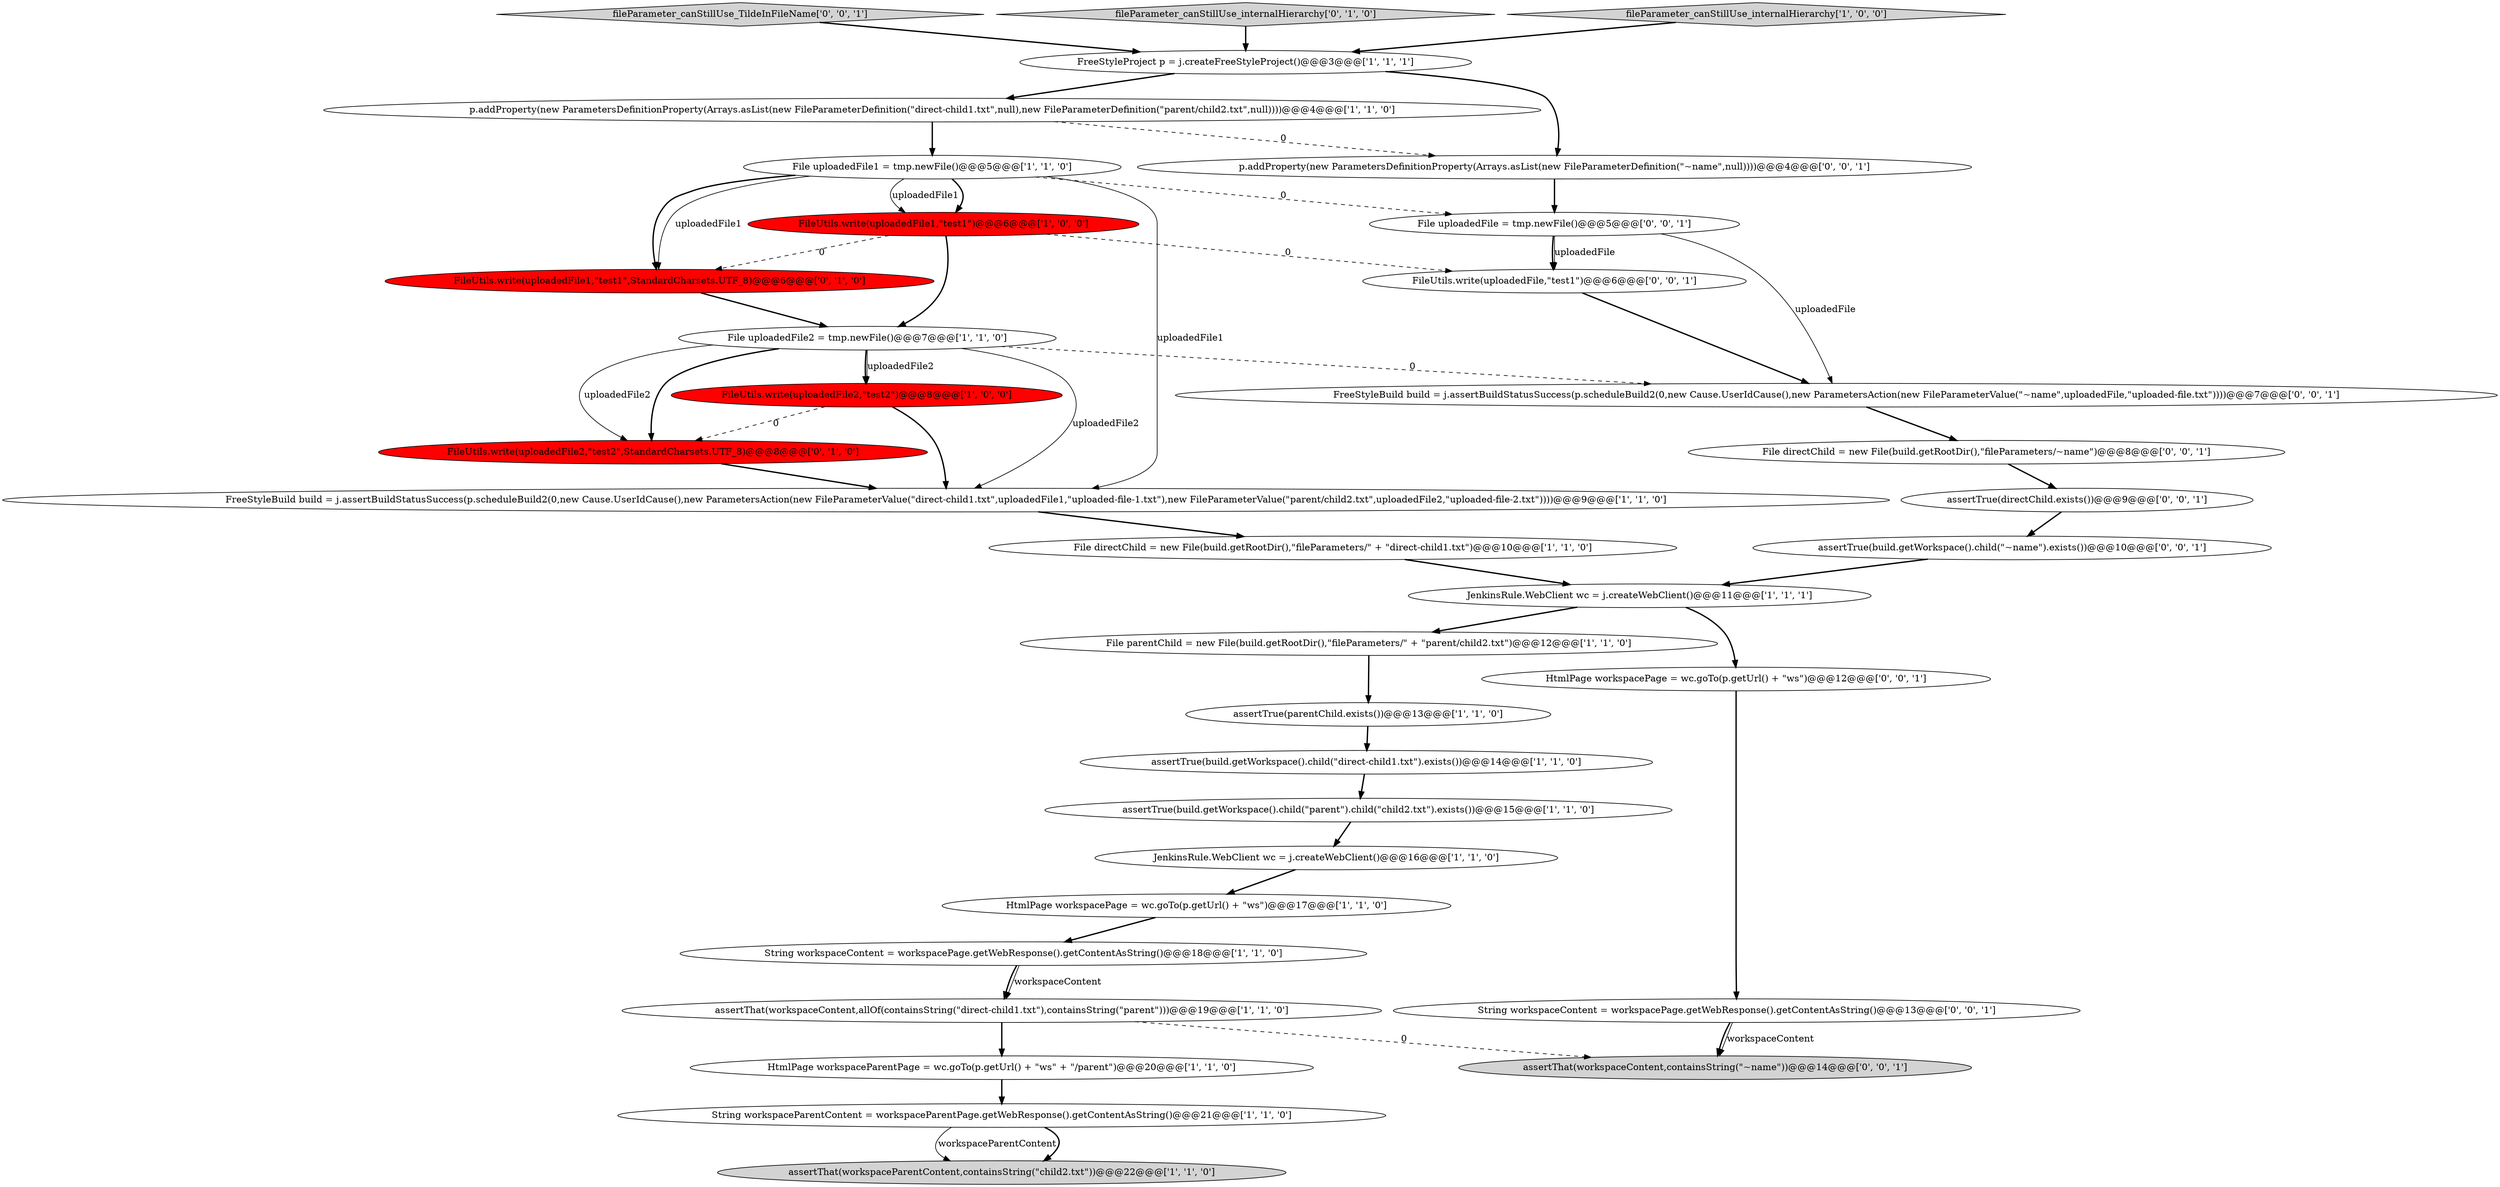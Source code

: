 digraph {
13 [style = filled, label = "HtmlPage workspacePage = wc.goTo(p.getUrl() + \"ws\")@@@17@@@['1', '1', '0']", fillcolor = white, shape = ellipse image = "AAA0AAABBB1BBB"];
9 [style = filled, label = "p.addProperty(new ParametersDefinitionProperty(Arrays.asList(new FileParameterDefinition(\"direct-child1.txt\",null),new FileParameterDefinition(\"parent/child2.txt\",null))))@@@4@@@['1', '1', '0']", fillcolor = white, shape = ellipse image = "AAA0AAABBB1BBB"];
0 [style = filled, label = "assertThat(workspaceContent,allOf(containsString(\"direct-child1.txt\"),containsString(\"parent\")))@@@19@@@['1', '1', '0']", fillcolor = white, shape = ellipse image = "AAA0AAABBB1BBB"];
33 [style = filled, label = "p.addProperty(new ParametersDefinitionProperty(Arrays.asList(new FileParameterDefinition(\"~name\",null))))@@@4@@@['0', '0', '1']", fillcolor = white, shape = ellipse image = "AAA0AAABBB3BBB"];
3 [style = filled, label = "File uploadedFile2 = tmp.newFile()@@@7@@@['1', '1', '0']", fillcolor = white, shape = ellipse image = "AAA0AAABBB1BBB"];
26 [style = filled, label = "assertTrue(build.getWorkspace().child(\"~name\").exists())@@@10@@@['0', '0', '1']", fillcolor = white, shape = ellipse image = "AAA0AAABBB3BBB"];
24 [style = filled, label = "File uploadedFile = tmp.newFile()@@@5@@@['0', '0', '1']", fillcolor = white, shape = ellipse image = "AAA0AAABBB3BBB"];
20 [style = filled, label = "FreeStyleProject p = j.createFreeStyleProject()@@@3@@@['1', '1', '1']", fillcolor = white, shape = ellipse image = "AAA0AAABBB1BBB"];
2 [style = filled, label = "assertTrue(parentChild.exists())@@@13@@@['1', '1', '0']", fillcolor = white, shape = ellipse image = "AAA0AAABBB1BBB"];
7 [style = filled, label = "FreeStyleBuild build = j.assertBuildStatusSuccess(p.scheduleBuild2(0,new Cause.UserIdCause(),new ParametersAction(new FileParameterValue(\"direct-child1.txt\",uploadedFile1,\"uploaded-file-1.txt\"),new FileParameterValue(\"parent/child2.txt\",uploadedFile2,\"uploaded-file-2.txt\"))))@@@9@@@['1', '1', '0']", fillcolor = white, shape = ellipse image = "AAA0AAABBB1BBB"];
29 [style = filled, label = "fileParameter_canStillUse_TildeInFileName['0', '0', '1']", fillcolor = lightgray, shape = diamond image = "AAA0AAABBB3BBB"];
5 [style = filled, label = "JenkinsRule.WebClient wc = j.createWebClient()@@@16@@@['1', '1', '0']", fillcolor = white, shape = ellipse image = "AAA0AAABBB1BBB"];
32 [style = filled, label = "assertTrue(directChild.exists())@@@9@@@['0', '0', '1']", fillcolor = white, shape = ellipse image = "AAA0AAABBB3BBB"];
19 [style = filled, label = "File parentChild = new File(build.getRootDir(),\"fileParameters/\" + \"parent/child2.txt\")@@@12@@@['1', '1', '0']", fillcolor = white, shape = ellipse image = "AAA0AAABBB1BBB"];
23 [style = filled, label = "fileParameter_canStillUse_internalHierarchy['0', '1', '0']", fillcolor = lightgray, shape = diamond image = "AAA0AAABBB2BBB"];
31 [style = filled, label = "assertThat(workspaceContent,containsString(\"~name\"))@@@14@@@['0', '0', '1']", fillcolor = lightgray, shape = ellipse image = "AAA0AAABBB3BBB"];
22 [style = filled, label = "FileUtils.write(uploadedFile2,\"test2\",StandardCharsets.UTF_8)@@@8@@@['0', '1', '0']", fillcolor = red, shape = ellipse image = "AAA1AAABBB2BBB"];
28 [style = filled, label = "HtmlPage workspacePage = wc.goTo(p.getUrl() + \"ws\")@@@12@@@['0', '0', '1']", fillcolor = white, shape = ellipse image = "AAA0AAABBB3BBB"];
12 [style = filled, label = "JenkinsRule.WebClient wc = j.createWebClient()@@@11@@@['1', '1', '1']", fillcolor = white, shape = ellipse image = "AAA0AAABBB1BBB"];
15 [style = filled, label = "String workspaceContent = workspacePage.getWebResponse().getContentAsString()@@@18@@@['1', '1', '0']", fillcolor = white, shape = ellipse image = "AAA0AAABBB1BBB"];
18 [style = filled, label = "FileUtils.write(uploadedFile1,\"test1\")@@@6@@@['1', '0', '0']", fillcolor = red, shape = ellipse image = "AAA1AAABBB1BBB"];
30 [style = filled, label = "FreeStyleBuild build = j.assertBuildStatusSuccess(p.scheduleBuild2(0,new Cause.UserIdCause(),new ParametersAction(new FileParameterValue(\"~name\",uploadedFile,\"uploaded-file.txt\"))))@@@7@@@['0', '0', '1']", fillcolor = white, shape = ellipse image = "AAA0AAABBB3BBB"];
16 [style = filled, label = "HtmlPage workspaceParentPage = wc.goTo(p.getUrl() + \"ws\" + \"/parent\")@@@20@@@['1', '1', '0']", fillcolor = white, shape = ellipse image = "AAA0AAABBB1BBB"];
27 [style = filled, label = "String workspaceContent = workspacePage.getWebResponse().getContentAsString()@@@13@@@['0', '0', '1']", fillcolor = white, shape = ellipse image = "AAA0AAABBB3BBB"];
34 [style = filled, label = "FileUtils.write(uploadedFile,\"test1\")@@@6@@@['0', '0', '1']", fillcolor = white, shape = ellipse image = "AAA0AAABBB3BBB"];
17 [style = filled, label = "fileParameter_canStillUse_internalHierarchy['1', '0', '0']", fillcolor = lightgray, shape = diamond image = "AAA0AAABBB1BBB"];
14 [style = filled, label = "File uploadedFile1 = tmp.newFile()@@@5@@@['1', '1', '0']", fillcolor = white, shape = ellipse image = "AAA0AAABBB1BBB"];
10 [style = filled, label = "assertTrue(build.getWorkspace().child(\"parent\").child(\"child2.txt\").exists())@@@15@@@['1', '1', '0']", fillcolor = white, shape = ellipse image = "AAA0AAABBB1BBB"];
1 [style = filled, label = "File directChild = new File(build.getRootDir(),\"fileParameters/\" + \"direct-child1.txt\")@@@10@@@['1', '1', '0']", fillcolor = white, shape = ellipse image = "AAA0AAABBB1BBB"];
8 [style = filled, label = "assertThat(workspaceParentContent,containsString(\"child2.txt\"))@@@22@@@['1', '1', '0']", fillcolor = lightgray, shape = ellipse image = "AAA0AAABBB1BBB"];
6 [style = filled, label = "FileUtils.write(uploadedFile2,\"test2\")@@@8@@@['1', '0', '0']", fillcolor = red, shape = ellipse image = "AAA1AAABBB1BBB"];
25 [style = filled, label = "File directChild = new File(build.getRootDir(),\"fileParameters/~name\")@@@8@@@['0', '0', '1']", fillcolor = white, shape = ellipse image = "AAA0AAABBB3BBB"];
4 [style = filled, label = "assertTrue(build.getWorkspace().child(\"direct-child1.txt\").exists())@@@14@@@['1', '1', '0']", fillcolor = white, shape = ellipse image = "AAA0AAABBB1BBB"];
21 [style = filled, label = "FileUtils.write(uploadedFile1,\"test1\",StandardCharsets.UTF_8)@@@6@@@['0', '1', '0']", fillcolor = red, shape = ellipse image = "AAA1AAABBB2BBB"];
11 [style = filled, label = "String workspaceParentContent = workspaceParentPage.getWebResponse().getContentAsString()@@@21@@@['1', '1', '0']", fillcolor = white, shape = ellipse image = "AAA0AAABBB1BBB"];
14->24 [style = dashed, label="0"];
4->10 [style = bold, label=""];
18->3 [style = bold, label=""];
0->16 [style = bold, label=""];
23->20 [style = bold, label=""];
14->21 [style = solid, label="uploadedFile1"];
3->30 [style = dashed, label="0"];
7->1 [style = bold, label=""];
16->11 [style = bold, label=""];
12->28 [style = bold, label=""];
14->7 [style = solid, label="uploadedFile1"];
20->9 [style = bold, label=""];
25->32 [style = bold, label=""];
24->34 [style = bold, label=""];
3->6 [style = bold, label=""];
30->25 [style = bold, label=""];
27->31 [style = bold, label=""];
3->6 [style = solid, label="uploadedFile2"];
11->8 [style = solid, label="workspaceParentContent"];
19->2 [style = bold, label=""];
3->22 [style = bold, label=""];
2->4 [style = bold, label=""];
34->30 [style = bold, label=""];
22->7 [style = bold, label=""];
32->26 [style = bold, label=""];
6->22 [style = dashed, label="0"];
20->33 [style = bold, label=""];
3->22 [style = solid, label="uploadedFile2"];
9->33 [style = dashed, label="0"];
18->34 [style = dashed, label="0"];
29->20 [style = bold, label=""];
26->12 [style = bold, label=""];
24->30 [style = solid, label="uploadedFile"];
10->5 [style = bold, label=""];
27->31 [style = solid, label="workspaceContent"];
33->24 [style = bold, label=""];
18->21 [style = dashed, label="0"];
15->0 [style = bold, label=""];
5->13 [style = bold, label=""];
0->31 [style = dashed, label="0"];
1->12 [style = bold, label=""];
9->14 [style = bold, label=""];
11->8 [style = bold, label=""];
14->18 [style = bold, label=""];
13->15 [style = bold, label=""];
28->27 [style = bold, label=""];
15->0 [style = solid, label="workspaceContent"];
24->34 [style = solid, label="uploadedFile"];
6->7 [style = bold, label=""];
12->19 [style = bold, label=""];
14->21 [style = bold, label=""];
3->7 [style = solid, label="uploadedFile2"];
21->3 [style = bold, label=""];
17->20 [style = bold, label=""];
14->18 [style = solid, label="uploadedFile1"];
}
